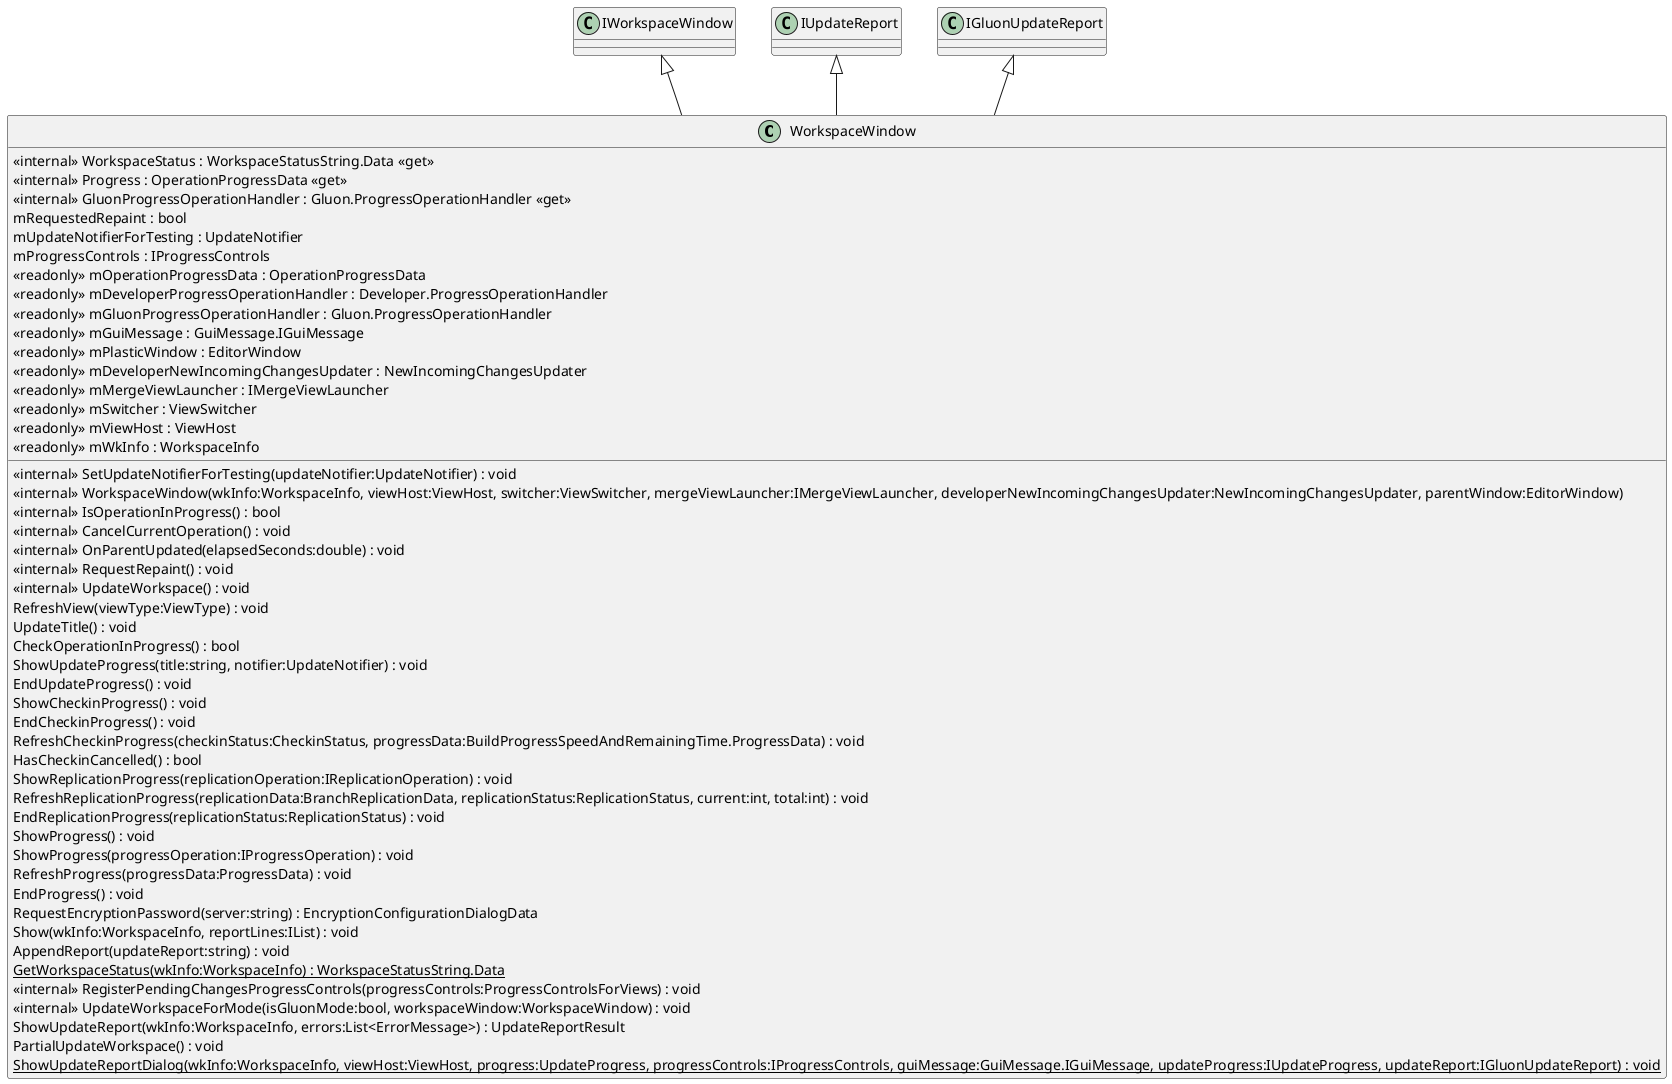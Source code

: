 @startuml
class WorkspaceWindow {
    <<internal>> SetUpdateNotifierForTesting(updateNotifier:UpdateNotifier) : void
    <<internal>> WorkspaceStatus : WorkspaceStatusString.Data <<get>>
    <<internal>> Progress : OperationProgressData <<get>>
    <<internal>> GluonProgressOperationHandler : Gluon.ProgressOperationHandler <<get>>
    <<internal>> WorkspaceWindow(wkInfo:WorkspaceInfo, viewHost:ViewHost, switcher:ViewSwitcher, mergeViewLauncher:IMergeViewLauncher, developerNewIncomingChangesUpdater:NewIncomingChangesUpdater, parentWindow:EditorWindow)
    <<internal>> IsOperationInProgress() : bool
    <<internal>> CancelCurrentOperation() : void
    <<internal>> OnParentUpdated(elapsedSeconds:double) : void
    <<internal>> RequestRepaint() : void
    <<internal>> UpdateWorkspace() : void
    RefreshView(viewType:ViewType) : void
    UpdateTitle() : void
    CheckOperationInProgress() : bool
    ShowUpdateProgress(title:string, notifier:UpdateNotifier) : void
    EndUpdateProgress() : void
    ShowCheckinProgress() : void
    EndCheckinProgress() : void
    RefreshCheckinProgress(checkinStatus:CheckinStatus, progressData:BuildProgressSpeedAndRemainingTime.ProgressData) : void
    HasCheckinCancelled() : bool
    ShowReplicationProgress(replicationOperation:IReplicationOperation) : void
    RefreshReplicationProgress(replicationData:BranchReplicationData, replicationStatus:ReplicationStatus, current:int, total:int) : void
    EndReplicationProgress(replicationStatus:ReplicationStatus) : void
    ShowProgress() : void
    ShowProgress(progressOperation:IProgressOperation) : void
    RefreshProgress(progressData:ProgressData) : void
    EndProgress() : void
    RequestEncryptionPassword(server:string) : EncryptionConfigurationDialogData
    Show(wkInfo:WorkspaceInfo, reportLines:IList) : void
    AppendReport(updateReport:string) : void
    {static} GetWorkspaceStatus(wkInfo:WorkspaceInfo) : WorkspaceStatusString.Data
    mRequestedRepaint : bool
    mUpdateNotifierForTesting : UpdateNotifier
    mProgressControls : IProgressControls
    <<readonly>> mOperationProgressData : OperationProgressData
    <<readonly>> mDeveloperProgressOperationHandler : Developer.ProgressOperationHandler
    <<readonly>> mGluonProgressOperationHandler : Gluon.ProgressOperationHandler
    <<readonly>> mGuiMessage : GuiMessage.IGuiMessage
    <<readonly>> mPlasticWindow : EditorWindow
    <<readonly>> mDeveloperNewIncomingChangesUpdater : NewIncomingChangesUpdater
    <<readonly>> mMergeViewLauncher : IMergeViewLauncher
    <<readonly>> mSwitcher : ViewSwitcher
    <<readonly>> mViewHost : ViewHost
    <<readonly>> mWkInfo : WorkspaceInfo
    <<internal>> RegisterPendingChangesProgressControls(progressControls:ProgressControlsForViews) : void
    <<internal>> UpdateWorkspaceForMode(isGluonMode:bool, workspaceWindow:WorkspaceWindow) : void
    ShowUpdateReport(wkInfo:WorkspaceInfo, errors:List<ErrorMessage>) : UpdateReportResult
    PartialUpdateWorkspace() : void
    {static} ShowUpdateReportDialog(wkInfo:WorkspaceInfo, viewHost:ViewHost, progress:UpdateProgress, progressControls:IProgressControls, guiMessage:GuiMessage.IGuiMessage, updateProgress:IUpdateProgress, updateReport:IGluonUpdateReport) : void
}
IWorkspaceWindow <|-- WorkspaceWindow
IUpdateReport <|-- WorkspaceWindow
IGluonUpdateReport <|-- WorkspaceWindow
@enduml
